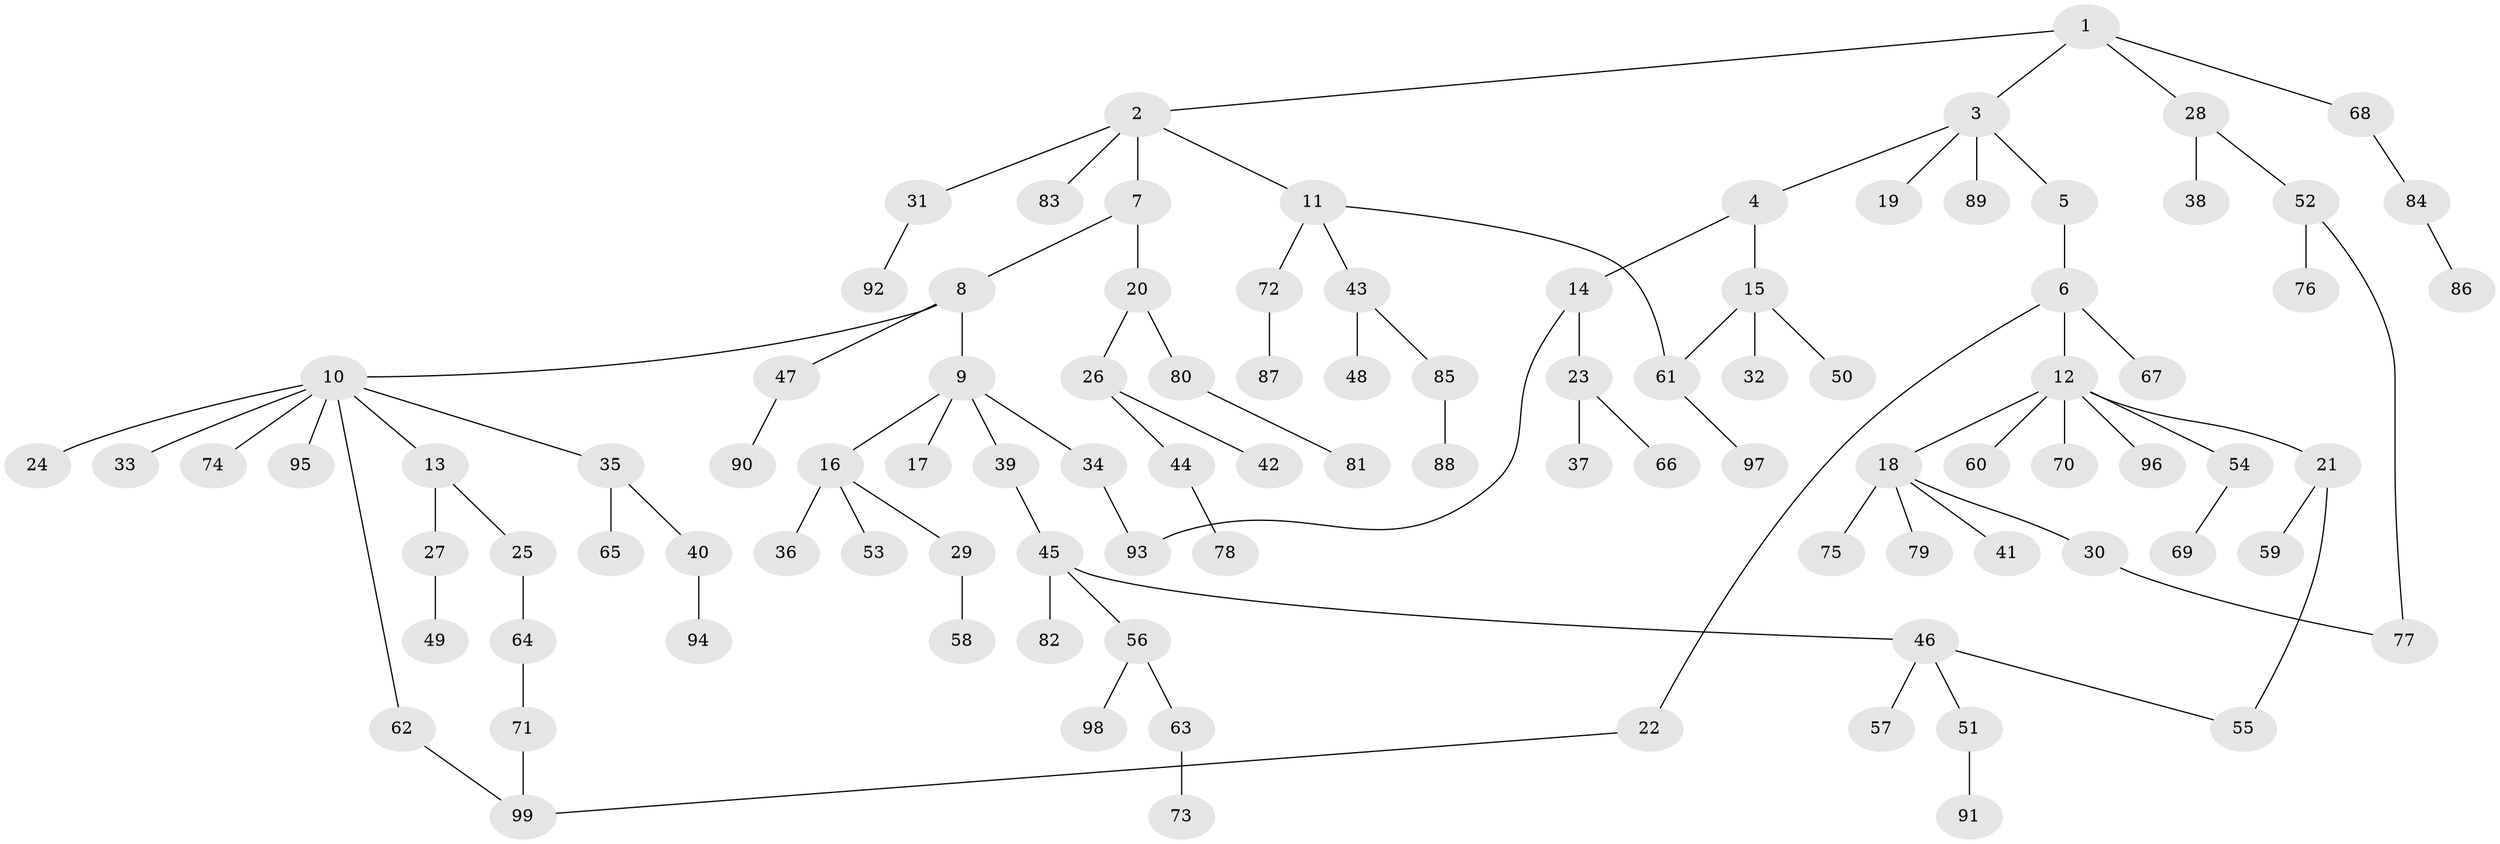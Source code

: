 // Generated by graph-tools (version 1.1) at 2025/49/03/09/25 03:49:20]
// undirected, 99 vertices, 104 edges
graph export_dot {
graph [start="1"]
  node [color=gray90,style=filled];
  1;
  2;
  3;
  4;
  5;
  6;
  7;
  8;
  9;
  10;
  11;
  12;
  13;
  14;
  15;
  16;
  17;
  18;
  19;
  20;
  21;
  22;
  23;
  24;
  25;
  26;
  27;
  28;
  29;
  30;
  31;
  32;
  33;
  34;
  35;
  36;
  37;
  38;
  39;
  40;
  41;
  42;
  43;
  44;
  45;
  46;
  47;
  48;
  49;
  50;
  51;
  52;
  53;
  54;
  55;
  56;
  57;
  58;
  59;
  60;
  61;
  62;
  63;
  64;
  65;
  66;
  67;
  68;
  69;
  70;
  71;
  72;
  73;
  74;
  75;
  76;
  77;
  78;
  79;
  80;
  81;
  82;
  83;
  84;
  85;
  86;
  87;
  88;
  89;
  90;
  91;
  92;
  93;
  94;
  95;
  96;
  97;
  98;
  99;
  1 -- 2;
  1 -- 3;
  1 -- 28;
  1 -- 68;
  2 -- 7;
  2 -- 11;
  2 -- 31;
  2 -- 83;
  3 -- 4;
  3 -- 5;
  3 -- 19;
  3 -- 89;
  4 -- 14;
  4 -- 15;
  5 -- 6;
  6 -- 12;
  6 -- 22;
  6 -- 67;
  7 -- 8;
  7 -- 20;
  8 -- 9;
  8 -- 10;
  8 -- 47;
  9 -- 16;
  9 -- 17;
  9 -- 34;
  9 -- 39;
  10 -- 13;
  10 -- 24;
  10 -- 33;
  10 -- 35;
  10 -- 62;
  10 -- 74;
  10 -- 95;
  11 -- 43;
  11 -- 72;
  11 -- 61;
  12 -- 18;
  12 -- 21;
  12 -- 54;
  12 -- 60;
  12 -- 70;
  12 -- 96;
  13 -- 25;
  13 -- 27;
  14 -- 23;
  14 -- 93;
  15 -- 32;
  15 -- 50;
  15 -- 61;
  16 -- 29;
  16 -- 36;
  16 -- 53;
  18 -- 30;
  18 -- 41;
  18 -- 75;
  18 -- 79;
  20 -- 26;
  20 -- 80;
  21 -- 59;
  21 -- 55;
  22 -- 99;
  23 -- 37;
  23 -- 66;
  25 -- 64;
  26 -- 42;
  26 -- 44;
  27 -- 49;
  28 -- 38;
  28 -- 52;
  29 -- 58;
  30 -- 77;
  31 -- 92;
  34 -- 93;
  35 -- 40;
  35 -- 65;
  39 -- 45;
  40 -- 94;
  43 -- 48;
  43 -- 85;
  44 -- 78;
  45 -- 46;
  45 -- 56;
  45 -- 82;
  46 -- 51;
  46 -- 55;
  46 -- 57;
  47 -- 90;
  51 -- 91;
  52 -- 76;
  52 -- 77;
  54 -- 69;
  56 -- 63;
  56 -- 98;
  61 -- 97;
  62 -- 99;
  63 -- 73;
  64 -- 71;
  68 -- 84;
  71 -- 99;
  72 -- 87;
  80 -- 81;
  84 -- 86;
  85 -- 88;
}
